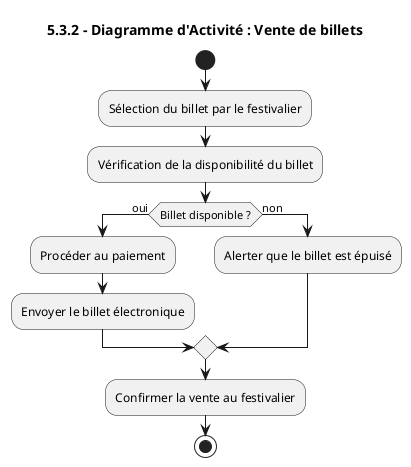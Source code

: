 @startuml
!pragma layout smetana
title 5.3.2 - Diagramme d'Activité : Vente de billets

start
:Sélection du billet par le festivalier;
:Vérification de la disponibilité du billet;
if (Billet disponible ?) then (oui)
    :Procéder au paiement;
    :Envoyer le billet électronique;
else (non)
    :Alerter que le billet est épuisé;
endif
:Confirmer la vente au festivalier;
stop
@enduml
